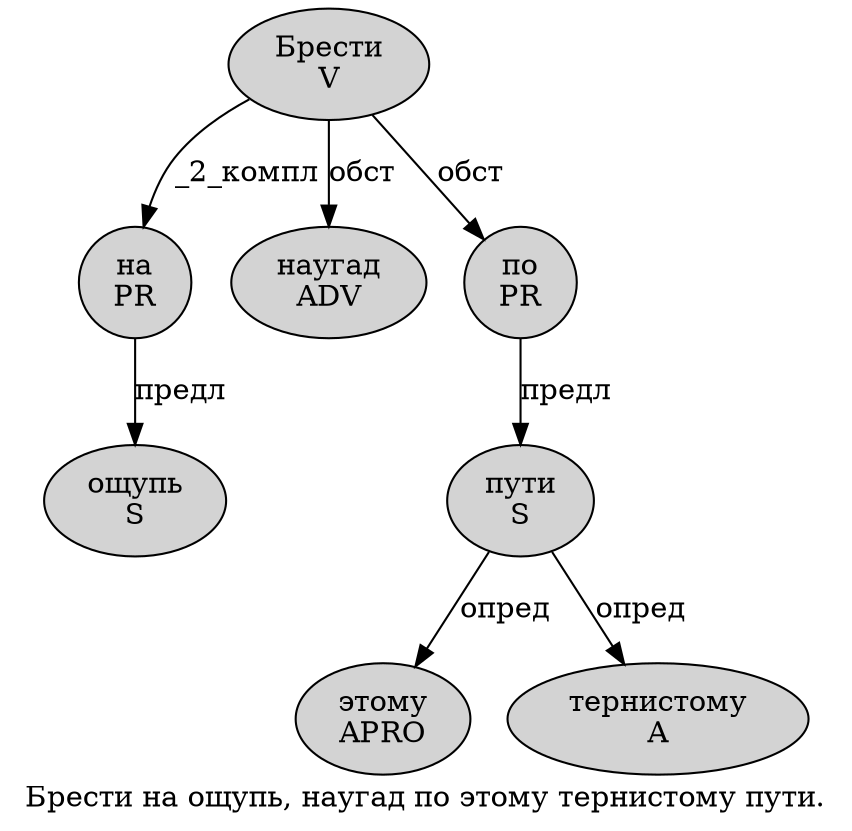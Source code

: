 digraph SENTENCE_1041 {
	graph [label="Брести на ощупь, наугад по этому тернистому пути."]
	node [style=filled]
		0 [label="Брести
V" color="" fillcolor=lightgray penwidth=1 shape=ellipse]
		1 [label="на
PR" color="" fillcolor=lightgray penwidth=1 shape=ellipse]
		2 [label="ощупь
S" color="" fillcolor=lightgray penwidth=1 shape=ellipse]
		4 [label="наугад
ADV" color="" fillcolor=lightgray penwidth=1 shape=ellipse]
		5 [label="по
PR" color="" fillcolor=lightgray penwidth=1 shape=ellipse]
		6 [label="этому
APRO" color="" fillcolor=lightgray penwidth=1 shape=ellipse]
		7 [label="тернистому
A" color="" fillcolor=lightgray penwidth=1 shape=ellipse]
		8 [label="пути
S" color="" fillcolor=lightgray penwidth=1 shape=ellipse]
			5 -> 8 [label="предл"]
			8 -> 6 [label="опред"]
			8 -> 7 [label="опред"]
			1 -> 2 [label="предл"]
			0 -> 1 [label="_2_компл"]
			0 -> 4 [label="обст"]
			0 -> 5 [label="обст"]
}
